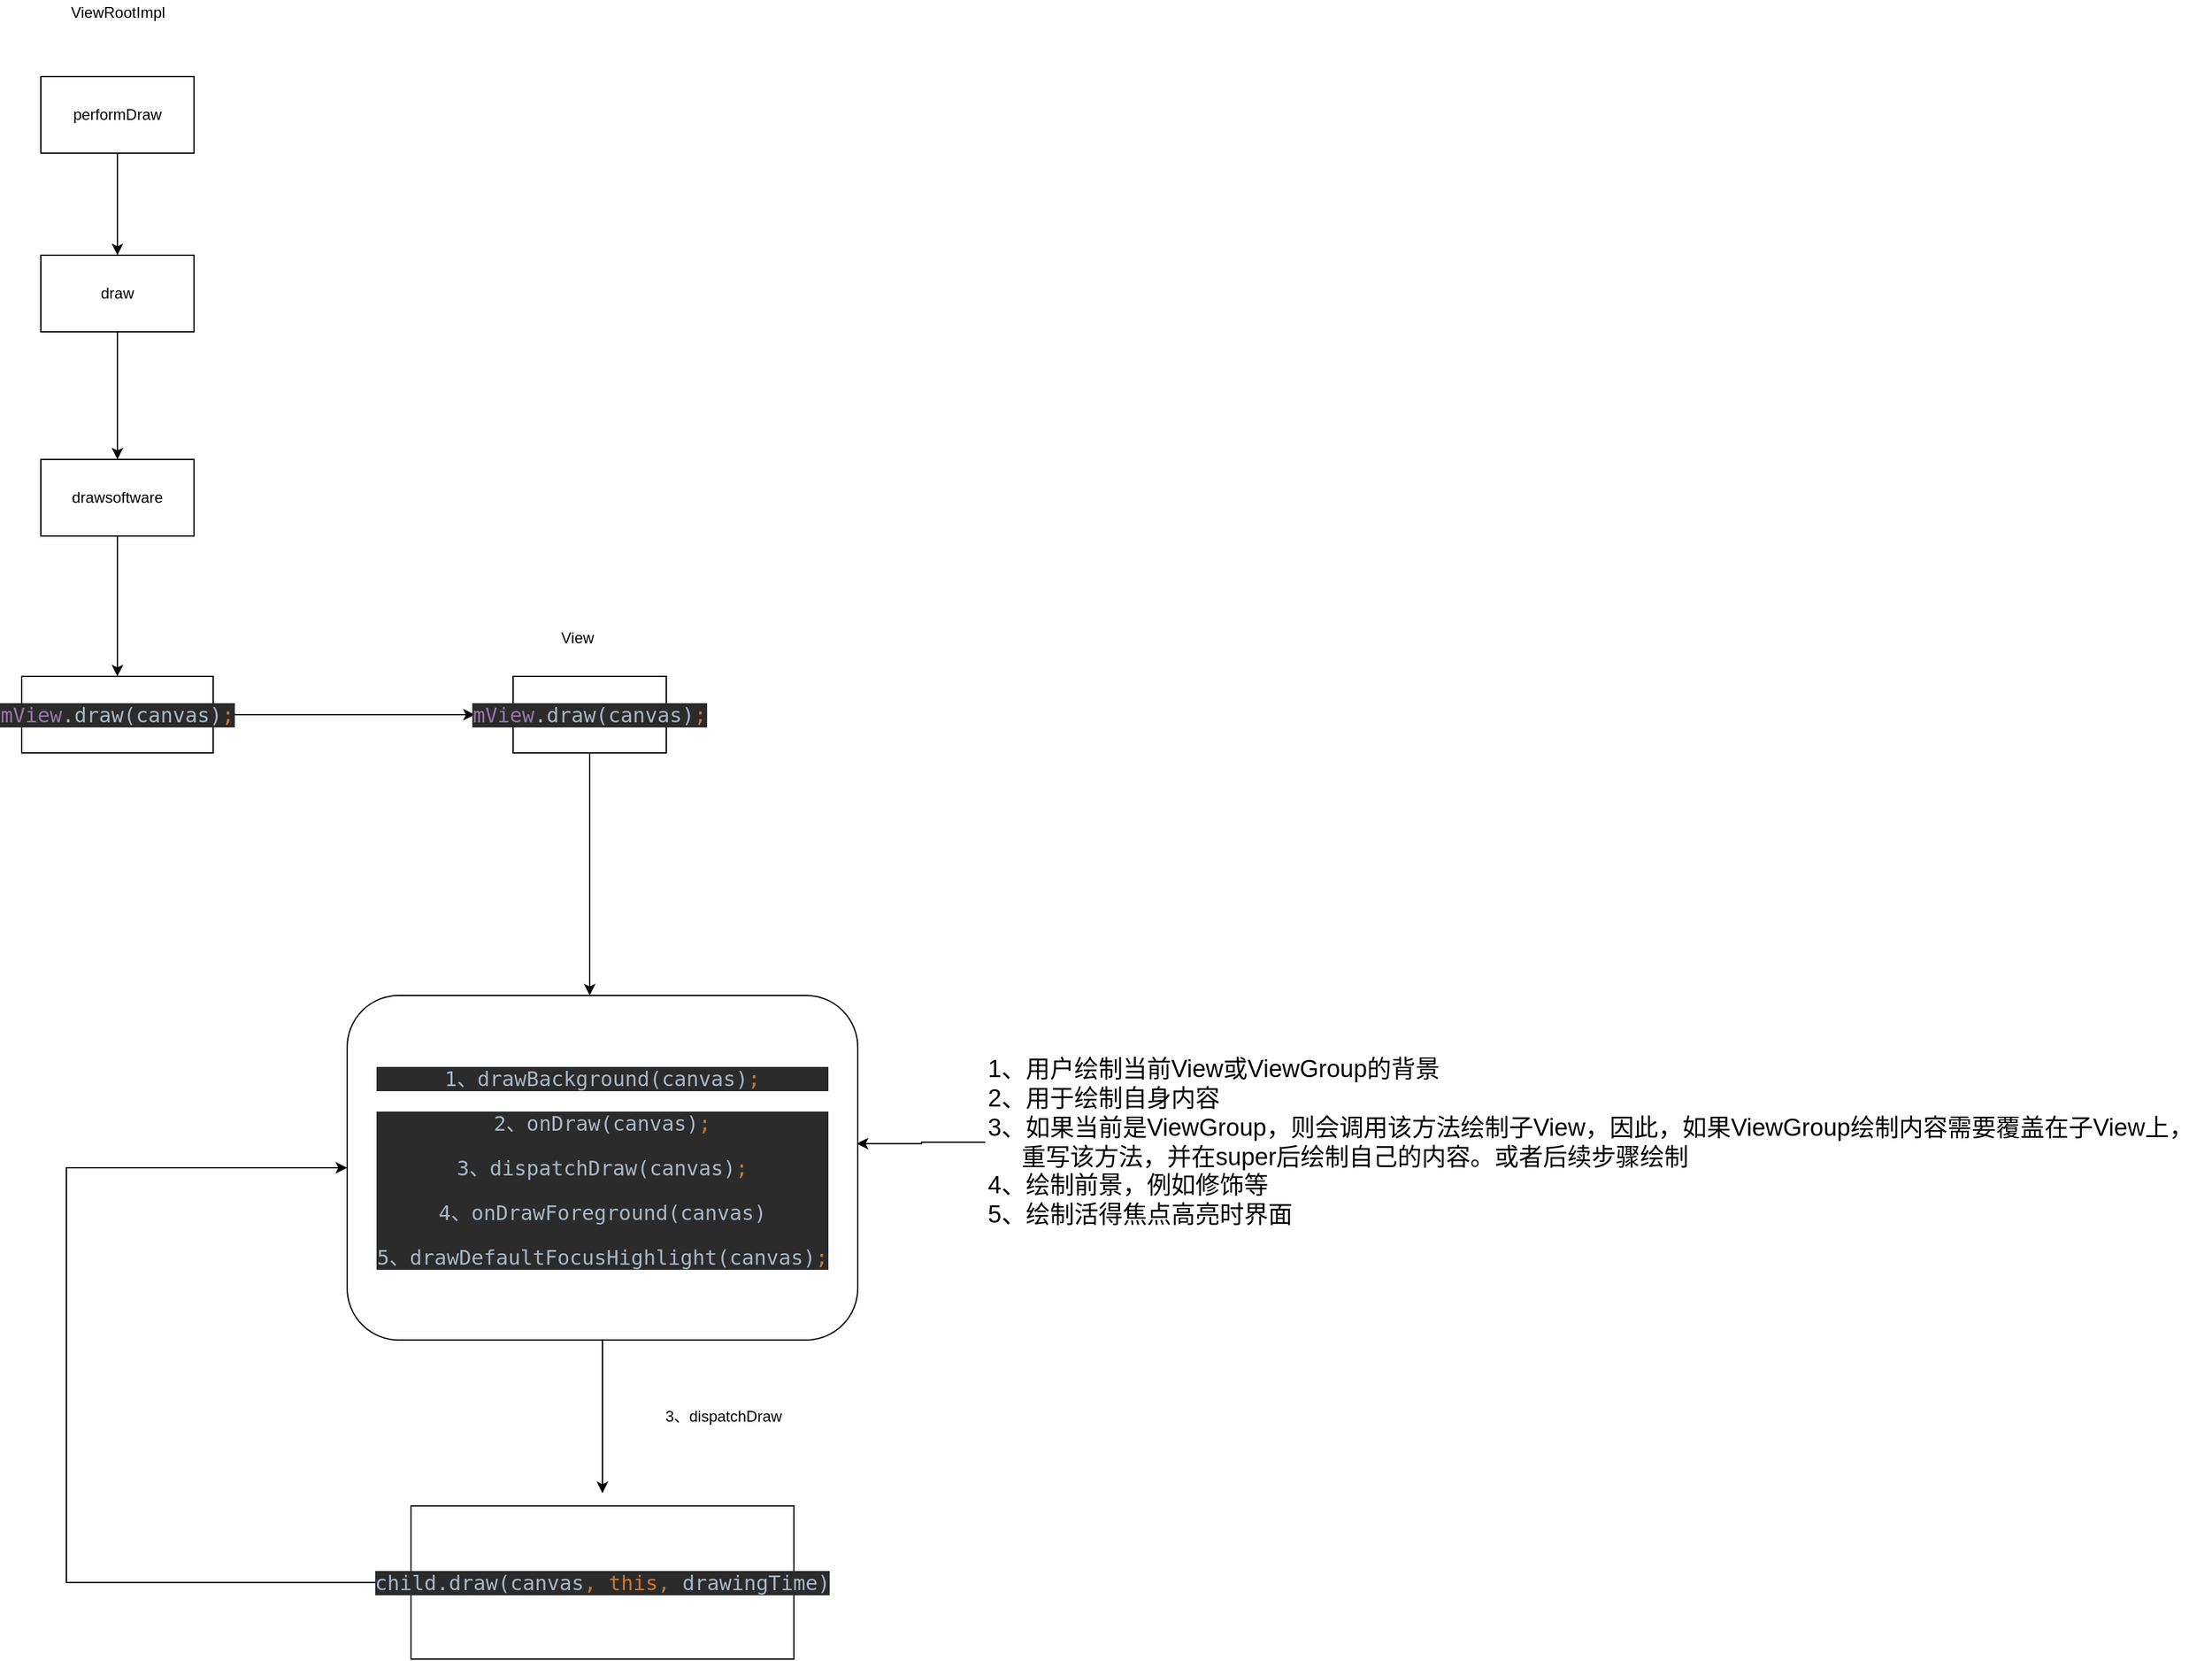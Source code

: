 <mxfile version="14.1.2" type="github">
  <diagram id="FGl3cgiMHWDqKWi2-OIc" name="第 1 页">
    <mxGraphModel dx="1422" dy="762" grid="1" gridSize="10" guides="1" tooltips="1" connect="1" arrows="1" fold="1" page="1" pageScale="1" pageWidth="827" pageHeight="1169" math="0" shadow="0">
      <root>
        <mxCell id="0" />
        <mxCell id="1" parent="0" />
        <mxCell id="N162P-0lkk_yVSZdsrJL-4" style="edgeStyle=orthogonalEdgeStyle;rounded=0;orthogonalLoop=1;jettySize=auto;html=1;entryX=0.5;entryY=0;entryDx=0;entryDy=0;" edge="1" parent="1" source="N162P-0lkk_yVSZdsrJL-1" target="N162P-0lkk_yVSZdsrJL-3">
          <mxGeometry relative="1" as="geometry" />
        </mxCell>
        <mxCell id="N162P-0lkk_yVSZdsrJL-1" value="performDraw" style="rounded=0;whiteSpace=wrap;html=1;" vertex="1" parent="1">
          <mxGeometry x="140" y="90" width="120" height="60" as="geometry" />
        </mxCell>
        <mxCell id="N162P-0lkk_yVSZdsrJL-6" style="edgeStyle=orthogonalEdgeStyle;rounded=0;orthogonalLoop=1;jettySize=auto;html=1;exitX=0.5;exitY=1;exitDx=0;exitDy=0;" edge="1" parent="1" source="N162P-0lkk_yVSZdsrJL-3" target="N162P-0lkk_yVSZdsrJL-5">
          <mxGeometry relative="1" as="geometry" />
        </mxCell>
        <mxCell id="N162P-0lkk_yVSZdsrJL-3" value="draw" style="rounded=0;whiteSpace=wrap;html=1;" vertex="1" parent="1">
          <mxGeometry x="140" y="230" width="120" height="60" as="geometry" />
        </mxCell>
        <mxCell id="N162P-0lkk_yVSZdsrJL-8" value="" style="edgeStyle=orthogonalEdgeStyle;rounded=0;orthogonalLoop=1;jettySize=auto;html=1;" edge="1" parent="1" source="N162P-0lkk_yVSZdsrJL-5" target="N162P-0lkk_yVSZdsrJL-7">
          <mxGeometry relative="1" as="geometry" />
        </mxCell>
        <mxCell id="N162P-0lkk_yVSZdsrJL-5" value="drawsoftware" style="rounded=0;whiteSpace=wrap;html=1;" vertex="1" parent="1">
          <mxGeometry x="140" y="390" width="120" height="60" as="geometry" />
        </mxCell>
        <mxCell id="N162P-0lkk_yVSZdsrJL-10" style="edgeStyle=orthogonalEdgeStyle;rounded=0;orthogonalLoop=1;jettySize=auto;html=1;" edge="1" parent="1" source="N162P-0lkk_yVSZdsrJL-7">
          <mxGeometry relative="1" as="geometry">
            <mxPoint x="480" y="590" as="targetPoint" />
          </mxGeometry>
        </mxCell>
        <mxCell id="N162P-0lkk_yVSZdsrJL-7" value="&lt;pre style=&quot;background-color: #2b2b2b ; color: #a9b7c6 ; font-family: &amp;#34;consolas&amp;#34; , monospace ; font-size: 12.0pt&quot;&gt;&lt;span style=&quot;color: #9876aa&quot;&gt;mView&lt;/span&gt;.draw(canvas)&lt;span style=&quot;color: #cc7832&quot;&gt;;&lt;/span&gt;&lt;/pre&gt;" style="rounded=0;whiteSpace=wrap;html=1;" vertex="1" parent="1">
          <mxGeometry x="125" y="560" width="150" height="60" as="geometry" />
        </mxCell>
        <mxCell id="N162P-0lkk_yVSZdsrJL-14" style="edgeStyle=orthogonalEdgeStyle;rounded=0;orthogonalLoop=1;jettySize=auto;html=1;entryX=0.475;entryY=0;entryDx=0;entryDy=0;entryPerimeter=0;" edge="1" parent="1" source="N162P-0lkk_yVSZdsrJL-9" target="N162P-0lkk_yVSZdsrJL-12">
          <mxGeometry relative="1" as="geometry" />
        </mxCell>
        <mxCell id="N162P-0lkk_yVSZdsrJL-9" value="&lt;pre style=&quot;background-color: #2b2b2b ; color: #a9b7c6 ; font-family: &amp;#34;consolas&amp;#34; , monospace ; font-size: 12.0pt&quot;&gt;&lt;span style=&quot;color: #9876aa&quot;&gt;mView&lt;/span&gt;.draw(canvas)&lt;span style=&quot;color: #cc7832&quot;&gt;;&lt;/span&gt;&lt;/pre&gt;" style="rounded=0;whiteSpace=wrap;html=1;" vertex="1" parent="1">
          <mxGeometry x="510" y="560" width="120" height="60" as="geometry" />
        </mxCell>
        <mxCell id="N162P-0lkk_yVSZdsrJL-11" value="View" style="text;html=1;align=center;verticalAlign=middle;resizable=0;points=[];autosize=1;" vertex="1" parent="1">
          <mxGeometry x="540" y="520" width="40" height="20" as="geometry" />
        </mxCell>
        <mxCell id="N162P-0lkk_yVSZdsrJL-18" style="edgeStyle=orthogonalEdgeStyle;rounded=0;orthogonalLoop=1;jettySize=auto;html=1;" edge="1" parent="1" source="N162P-0lkk_yVSZdsrJL-12">
          <mxGeometry relative="1" as="geometry">
            <mxPoint x="580" y="1200" as="targetPoint" />
          </mxGeometry>
        </mxCell>
        <mxCell id="N162P-0lkk_yVSZdsrJL-12" value="&lt;pre style=&quot;background-color: #2b2b2b ; color: #a9b7c6 ; font-family: &amp;#34;consolas&amp;#34; , monospace ; font-size: 12.0pt&quot;&gt;1、drawBackground(canvas)&lt;span style=&quot;color: #cc7832&quot;&gt;;&lt;/span&gt;&lt;/pre&gt;&lt;pre style=&quot;background-color: #2b2b2b ; color: #a9b7c6 ; font-family: &amp;#34;consolas&amp;#34; , monospace ; font-size: 12.0pt&quot;&gt;&lt;pre style=&quot;font-family: &amp;#34;consolas&amp;#34; , monospace ; font-size: 12pt&quot;&gt;2、onDraw(canvas)&lt;span style=&quot;color: #cc7832&quot;&gt;;&lt;/span&gt;&lt;/pre&gt;&lt;pre style=&quot;font-family: &amp;#34;consolas&amp;#34; , monospace ; font-size: 12pt&quot;&gt;3、dispatchDraw(canvas)&lt;span style=&quot;color: #cc7832&quot;&gt;;&lt;/span&gt;&lt;/pre&gt;&lt;pre style=&quot;font-family: &amp;#34;consolas&amp;#34; , monospace ; font-size: 12pt&quot;&gt;4、onDrawForeground(canvas)&lt;/pre&gt;&lt;pre style=&quot;font-family: &amp;#34;consolas&amp;#34; , monospace ; font-size: 12pt&quot;&gt;&lt;span style=&quot;font-family: &amp;#34;consolas&amp;#34; , monospace ; font-size: 12pt&quot;&gt;5、drawDefaultFocusHighlight(canvas)&lt;/span&gt;&lt;span style=&quot;font-family: &amp;#34;consolas&amp;#34; , monospace ; font-size: 12pt ; color: rgb(204 , 120 , 50)&quot;&gt;;&lt;/span&gt;&lt;/pre&gt;&lt;/pre&gt;" style="rounded=1;whiteSpace=wrap;html=1;" vertex="1" parent="1">
          <mxGeometry x="380" y="810" width="400" height="270" as="geometry" />
        </mxCell>
        <mxCell id="N162P-0lkk_yVSZdsrJL-16" style="edgeStyle=orthogonalEdgeStyle;rounded=0;orthogonalLoop=1;jettySize=auto;html=1;entryX=0.998;entryY=0.43;entryDx=0;entryDy=0;entryPerimeter=0;" edge="1" parent="1" source="N162P-0lkk_yVSZdsrJL-15" target="N162P-0lkk_yVSZdsrJL-12">
          <mxGeometry relative="1" as="geometry" />
        </mxCell>
        <mxCell id="N162P-0lkk_yVSZdsrJL-15" value="&lt;font style=&quot;font-size: 19px&quot;&gt;1、用户绘制当前View或ViewGroup的背景&lt;br&gt;&lt;/font&gt;&lt;div style=&quot;font-size: 19px&quot;&gt;&lt;span&gt;&lt;font style=&quot;font-size: 19px&quot;&gt;2、用于绘制自身内容&lt;/font&gt;&lt;/span&gt;&lt;/div&gt;&lt;div style=&quot;font-size: 19px&quot;&gt;&lt;font style=&quot;font-size: 19px&quot;&gt;&lt;span&gt;3、如果当前是ViewGroup，则会调用该方法绘制子View，&lt;/span&gt;&lt;span&gt;因此，如果ViewGroup绘制内容需要覆盖在子View上，&lt;/span&gt;&lt;/font&gt;&lt;/div&gt;&lt;div style=&quot;font-size: 19px&quot;&gt;&lt;span&gt;&lt;font style=&quot;font-size: 19px&quot;&gt;&amp;nbsp; &amp;nbsp; &amp;nbsp;重写该方法，并在super后绘制自己的内容。或者后续步骤绘制&lt;/font&gt;&lt;/span&gt;&lt;/div&gt;&lt;div style=&quot;font-size: 19px&quot;&gt;&lt;span&gt;&lt;font style=&quot;font-size: 19px&quot;&gt;4、绘制前景，例如修饰等&lt;/font&gt;&lt;/span&gt;&lt;/div&gt;&lt;div style=&quot;font-size: 19px&quot;&gt;&lt;font style=&quot;font-size: 19px&quot;&gt;5、绘制活得焦点高亮时界面&lt;/font&gt;&lt;/div&gt;" style="text;html=1;align=left;verticalAlign=middle;resizable=0;points=[];autosize=1;" vertex="1" parent="1">
          <mxGeometry x="880" y="880" width="960" height="90" as="geometry" />
        </mxCell>
        <mxCell id="N162P-0lkk_yVSZdsrJL-20" style="edgeStyle=orthogonalEdgeStyle;rounded=0;orthogonalLoop=1;jettySize=auto;html=1;entryX=0;entryY=0.5;entryDx=0;entryDy=0;" edge="1" parent="1" source="N162P-0lkk_yVSZdsrJL-17" target="N162P-0lkk_yVSZdsrJL-12">
          <mxGeometry relative="1" as="geometry">
            <mxPoint x="160" y="920" as="targetPoint" />
            <Array as="points">
              <mxPoint x="160" y="1270" />
              <mxPoint x="160" y="945" />
            </Array>
          </mxGeometry>
        </mxCell>
        <mxCell id="N162P-0lkk_yVSZdsrJL-17" value="&lt;pre style=&quot;background-color: #2b2b2b ; color: #a9b7c6 ; font-family: &amp;#34;consolas&amp;#34; , monospace ; font-size: 12.0pt&quot;&gt;child.draw(canvas&lt;span style=&quot;color: #cc7832&quot;&gt;, this, &lt;/span&gt;drawingTime)&lt;/pre&gt;" style="rounded=0;whiteSpace=wrap;html=1;" vertex="1" parent="1">
          <mxGeometry x="430" y="1210" width="300" height="120" as="geometry" />
        </mxCell>
        <mxCell id="N162P-0lkk_yVSZdsrJL-19" value="3、dispatchDraw" style="text;html=1;strokeColor=none;fillColor=none;align=center;verticalAlign=middle;whiteSpace=wrap;rounded=0;" vertex="1" parent="1">
          <mxGeometry x="600" y="1130" width="150" height="20" as="geometry" />
        </mxCell>
        <mxCell id="N162P-0lkk_yVSZdsrJL-21" value="ViewRootImpl" style="text;html=1;align=center;verticalAlign=middle;resizable=0;points=[];autosize=1;" vertex="1" parent="1">
          <mxGeometry x="155" y="30" width="90" height="20" as="geometry" />
        </mxCell>
      </root>
    </mxGraphModel>
  </diagram>
</mxfile>
